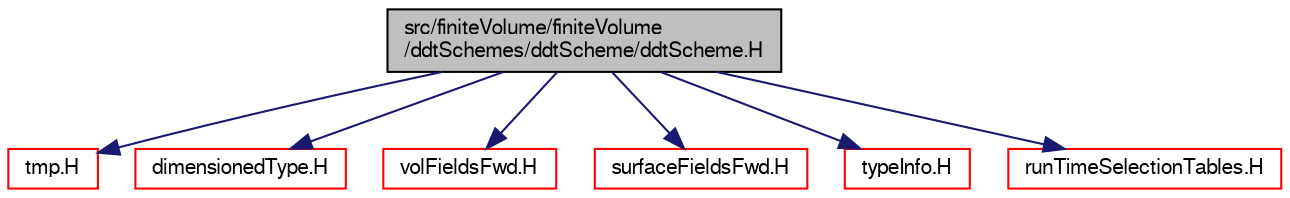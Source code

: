 digraph "src/finiteVolume/finiteVolume/ddtSchemes/ddtScheme/ddtScheme.H"
{
  bgcolor="transparent";
  edge [fontname="FreeSans",fontsize="10",labelfontname="FreeSans",labelfontsize="10"];
  node [fontname="FreeSans",fontsize="10",shape=record];
  Node0 [label="src/finiteVolume/finiteVolume\l/ddtSchemes/ddtScheme/ddtScheme.H",height=0.2,width=0.4,color="black", fillcolor="grey75", style="filled", fontcolor="black"];
  Node0 -> Node1 [color="midnightblue",fontsize="10",style="solid",fontname="FreeSans"];
  Node1 [label="tmp.H",height=0.2,width=0.4,color="red",URL="$a11087.html"];
  Node0 -> Node42 [color="midnightblue",fontsize="10",style="solid",fontname="FreeSans"];
  Node42 [label="dimensionedType.H",height=0.2,width=0.4,color="red",URL="$a09374.html"];
  Node0 -> Node97 [color="midnightblue",fontsize="10",style="solid",fontname="FreeSans"];
  Node97 [label="volFieldsFwd.H",height=0.2,width=0.4,color="red",URL="$a02753.html"];
  Node0 -> Node114 [color="midnightblue",fontsize="10",style="solid",fontname="FreeSans"];
  Node114 [label="surfaceFieldsFwd.H",height=0.2,width=0.4,color="red",URL="$a02738.html"];
  Node0 -> Node115 [color="midnightblue",fontsize="10",style="solid",fontname="FreeSans"];
  Node115 [label="typeInfo.H",height=0.2,width=0.4,color="red",URL="$a09341.html"];
  Node0 -> Node116 [color="midnightblue",fontsize="10",style="solid",fontname="FreeSans"];
  Node116 [label="runTimeSelectionTables.H",height=0.2,width=0.4,color="red",URL="$a09266.html",tooltip="Macros to ease declaration of run-time selection tables. "];
}
